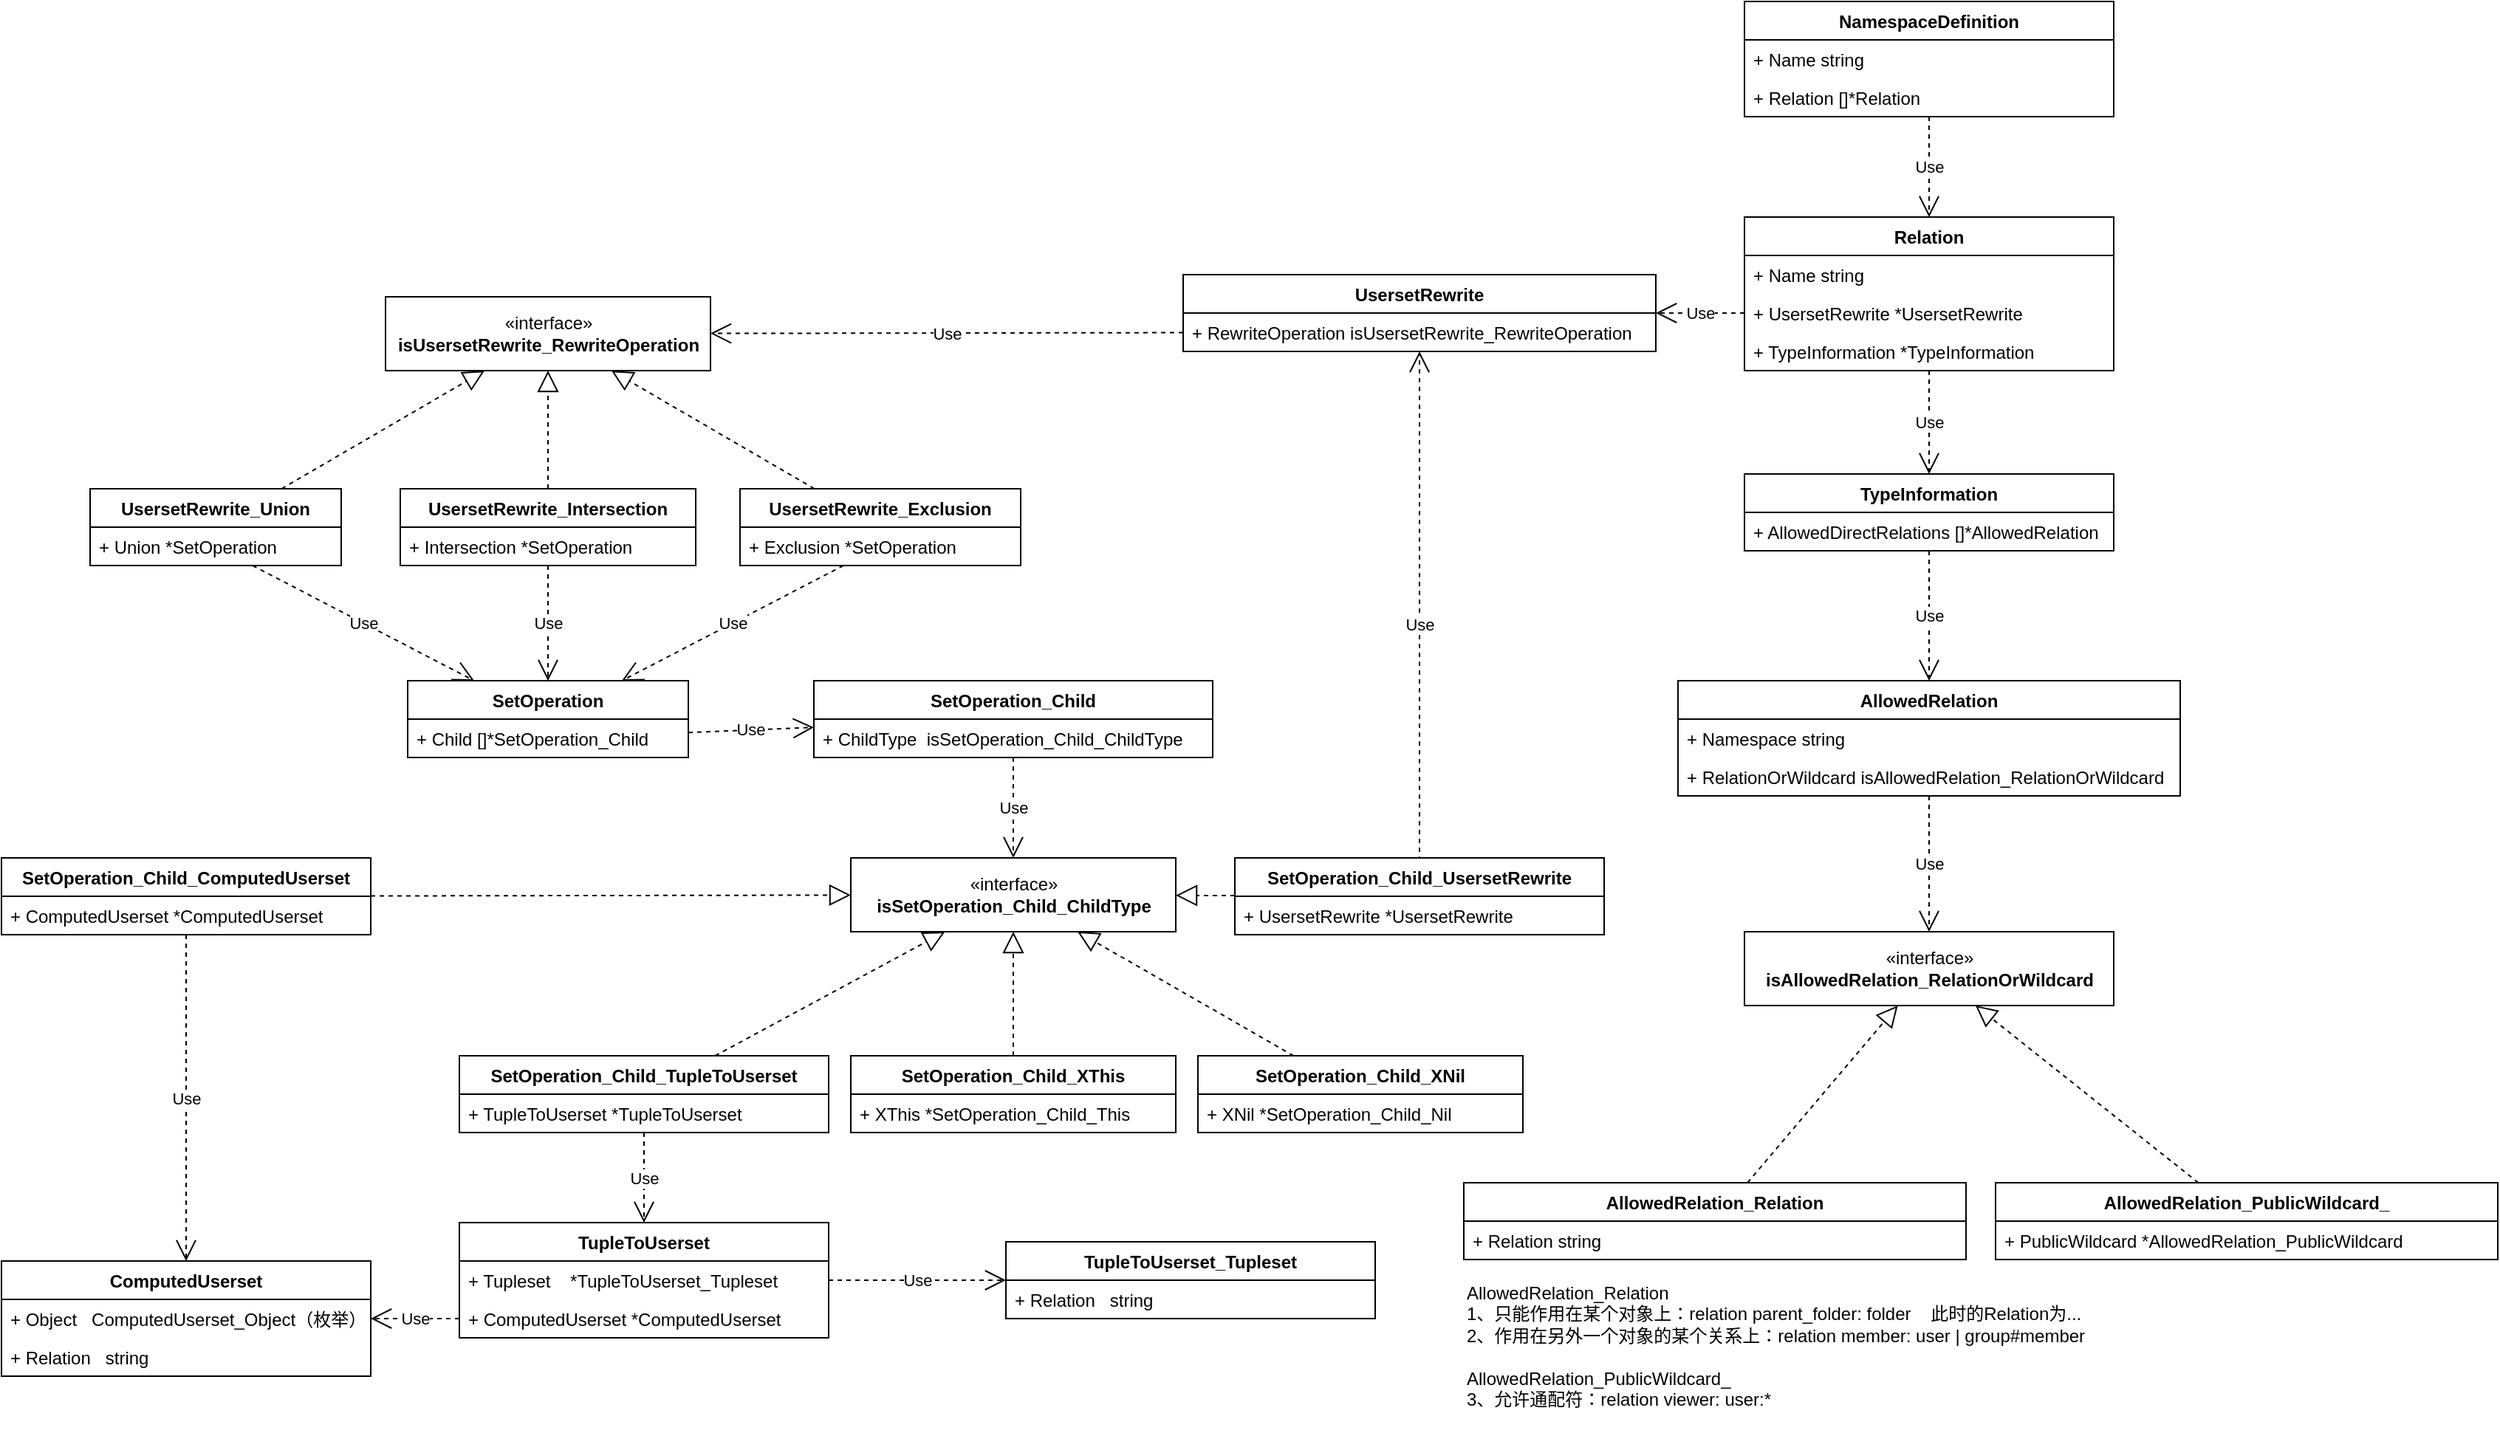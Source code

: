 <mxfile version="21.6.9" type="github">
  <diagram name="Page-1" id="q55UtAsxOrIb8_m2e40U">
    <mxGraphModel dx="2373" dy="839" grid="1" gridSize="10" guides="1" tooltips="1" connect="1" arrows="1" fold="1" page="1" pageScale="1" pageWidth="827" pageHeight="1169" math="0" shadow="0">
      <root>
        <mxCell id="0" />
        <mxCell id="1" parent="0" />
        <mxCell id="CGFn5zc17e2OIwfzoAjE-10" value="«interface»&lt;br&gt;&lt;b&gt;isUsersetRewrite_RewriteOperation&lt;/b&gt;" style="html=1;" parent="1" vertex="1">
          <mxGeometry x="-70" y="600" width="220" height="50" as="geometry" />
        </mxCell>
        <mxCell id="CGFn5zc17e2OIwfzoAjE-11" value="UsersetRewrite_Union" style="swimlane;fontStyle=1;align=center;verticalAlign=top;childLayout=stackLayout;horizontal=1;startSize=26;horizontalStack=0;resizeParent=1;resizeParentMax=0;resizeLast=0;collapsible=1;marginBottom=0;" parent="1" vertex="1">
          <mxGeometry x="-270" y="730" width="170" height="52" as="geometry" />
        </mxCell>
        <mxCell id="CGFn5zc17e2OIwfzoAjE-12" value="+ Union *SetOperation" style="text;strokeColor=none;fillColor=none;align=left;verticalAlign=top;spacingLeft=4;spacingRight=4;overflow=hidden;rotatable=0;points=[[0,0.5],[1,0.5]];portConstraint=eastwest;" parent="CGFn5zc17e2OIwfzoAjE-11" vertex="1">
          <mxGeometry y="26" width="170" height="26" as="geometry" />
        </mxCell>
        <mxCell id="CGFn5zc17e2OIwfzoAjE-13" value="" style="endArrow=block;dashed=1;endFill=0;endSize=12;html=1;" parent="1" source="CGFn5zc17e2OIwfzoAjE-11" target="CGFn5zc17e2OIwfzoAjE-10" edge="1">
          <mxGeometry width="160" relative="1" as="geometry">
            <mxPoint x="-170" y="650" as="sourcePoint" />
            <mxPoint x="-10" y="650" as="targetPoint" />
          </mxGeometry>
        </mxCell>
        <mxCell id="CGFn5zc17e2OIwfzoAjE-14" value="" style="endArrow=block;dashed=1;endFill=0;endSize=12;html=1;" parent="1" source="CGFn5zc17e2OIwfzoAjE-39" target="CGFn5zc17e2OIwfzoAjE-10" edge="1">
          <mxGeometry width="160" relative="1" as="geometry">
            <mxPoint x="-130.373" y="740" as="sourcePoint" />
            <mxPoint x="127.09" y="590" as="targetPoint" />
          </mxGeometry>
        </mxCell>
        <mxCell id="CGFn5zc17e2OIwfzoAjE-15" value="" style="endArrow=block;dashed=1;endFill=0;endSize=12;html=1;" parent="1" source="CGFn5zc17e2OIwfzoAjE-41" target="CGFn5zc17e2OIwfzoAjE-10" edge="1">
          <mxGeometry width="160" relative="1" as="geometry">
            <mxPoint x="-120.373" y="750" as="sourcePoint" />
            <mxPoint x="137.09" y="600" as="targetPoint" />
          </mxGeometry>
        </mxCell>
        <mxCell id="CGFn5zc17e2OIwfzoAjE-16" value="Use" style="endArrow=open;endSize=12;dashed=1;html=1;" parent="1" source="CGFn5zc17e2OIwfzoAjE-42" target="CGFn5zc17e2OIwfzoAjE-43" edge="1">
          <mxGeometry width="160" relative="1" as="geometry">
            <mxPoint x="500" y="860" as="sourcePoint" />
            <mxPoint x="660" y="860" as="targetPoint" />
          </mxGeometry>
        </mxCell>
        <mxCell id="CGFn5zc17e2OIwfzoAjE-17" value="Use" style="endArrow=open;endSize=12;dashed=1;html=1;" parent="1" source="CGFn5zc17e2OIwfzoAjE-44" target="CGFn5zc17e2OIwfzoAjE-54" edge="1">
          <mxGeometry width="160" relative="1" as="geometry">
            <mxPoint x="365" y="902" as="sourcePoint" />
            <mxPoint x="365" y="970" as="targetPoint" />
          </mxGeometry>
        </mxCell>
        <mxCell id="CGFn5zc17e2OIwfzoAjE-18" value="«interface»&lt;br&gt;&lt;b&gt;isSetOperation_Child_ChildType&lt;/b&gt;" style="html=1;" parent="1" vertex="1">
          <mxGeometry x="245" y="980" width="220" height="50" as="geometry" />
        </mxCell>
        <mxCell id="CGFn5zc17e2OIwfzoAjE-19" value="Use" style="endArrow=open;endSize=12;dashed=1;html=1;" parent="1" source="CGFn5zc17e2OIwfzoAjE-55" target="CGFn5zc17e2OIwfzoAjE-18" edge="1">
          <mxGeometry width="160" relative="1" as="geometry">
            <mxPoint x="705" y="909" as="sourcePoint" />
            <mxPoint x="705" y="977" as="targetPoint" />
          </mxGeometry>
        </mxCell>
        <mxCell id="CGFn5zc17e2OIwfzoAjE-20" value="" style="endArrow=block;dashed=1;endFill=0;endSize=12;html=1;" parent="1" source="CGFn5zc17e2OIwfzoAjE-56" target="CGFn5zc17e2OIwfzoAjE-18" edge="1">
          <mxGeometry width="160" relative="1" as="geometry">
            <mxPoint x="207.654" y="737" as="sourcePoint" />
            <mxPoint x="408.602" y="577" as="targetPoint" />
          </mxGeometry>
        </mxCell>
        <mxCell id="CGFn5zc17e2OIwfzoAjE-21" value="" style="endArrow=block;dashed=1;endFill=0;endSize=12;html=1;" parent="1" source="CGFn5zc17e2OIwfzoAjE-66" target="CGFn5zc17e2OIwfzoAjE-18" edge="1">
          <mxGeometry width="160" relative="1" as="geometry">
            <mxPoint x="217.654" y="747" as="sourcePoint" />
            <mxPoint x="344.103" y="1041" as="targetPoint" />
          </mxGeometry>
        </mxCell>
        <mxCell id="CGFn5zc17e2OIwfzoAjE-22" value="" style="endArrow=block;dashed=1;endFill=0;endSize=12;html=1;" parent="1" source="CGFn5zc17e2OIwfzoAjE-58" target="CGFn5zc17e2OIwfzoAjE-18" edge="1">
          <mxGeometry width="160" relative="1" as="geometry">
            <mxPoint x="227.654" y="757" as="sourcePoint" />
            <mxPoint x="354.103" y="1051" as="targetPoint" />
          </mxGeometry>
        </mxCell>
        <mxCell id="CGFn5zc17e2OIwfzoAjE-23" value="" style="endArrow=block;dashed=1;endFill=0;endSize=12;html=1;" parent="1" source="CGFn5zc17e2OIwfzoAjE-49" target="CGFn5zc17e2OIwfzoAjE-18" edge="1">
          <mxGeometry width="160" relative="1" as="geometry">
            <mxPoint x="237.654" y="767" as="sourcePoint" />
            <mxPoint x="364.103" y="1061" as="targetPoint" />
          </mxGeometry>
        </mxCell>
        <mxCell id="CGFn5zc17e2OIwfzoAjE-24" value="" style="endArrow=block;dashed=1;endFill=0;endSize=12;html=1;" parent="1" source="CGFn5zc17e2OIwfzoAjE-68" target="CGFn5zc17e2OIwfzoAjE-18" edge="1">
          <mxGeometry width="160" relative="1" as="geometry">
            <mxPoint x="247.654" y="777" as="sourcePoint" />
            <mxPoint x="374.103" y="1071" as="targetPoint" />
          </mxGeometry>
        </mxCell>
        <mxCell id="CGFn5zc17e2OIwfzoAjE-25" value="Use" style="endArrow=open;endSize=12;dashed=1;html=1;" parent="1" source="CGFn5zc17e2OIwfzoAjE-67" target="CGFn5zc17e2OIwfzoAjE-63" edge="1">
          <mxGeometry width="160" relative="1" as="geometry">
            <mxPoint x="155" y="922" as="sourcePoint" />
            <mxPoint x="155" y="991" as="targetPoint" />
          </mxGeometry>
        </mxCell>
        <mxCell id="CGFn5zc17e2OIwfzoAjE-26" value="Use" style="endArrow=open;endSize=12;dashed=1;html=1;" parent="1" source="CGFn5zc17e2OIwfzoAjE-62" target="CGFn5zc17e2OIwfzoAjE-63" edge="1">
          <mxGeometry width="160" relative="1" as="geometry">
            <mxPoint x="-115" y="1176" as="sourcePoint" />
            <mxPoint x="-115" y="1237" as="targetPoint" />
          </mxGeometry>
        </mxCell>
        <mxCell id="CGFn5zc17e2OIwfzoAjE-27" value="Use" style="endArrow=open;endSize=12;dashed=1;html=1;" parent="1" source="CGFn5zc17e2OIwfzoAjE-59" target="CGFn5zc17e2OIwfzoAjE-60" edge="1">
          <mxGeometry width="160" relative="1" as="geometry">
            <mxPoint x="-115" y="1176" as="sourcePoint" />
            <mxPoint x="-115" y="1315" as="targetPoint" />
          </mxGeometry>
        </mxCell>
        <mxCell id="CGFn5zc17e2OIwfzoAjE-28" value="Use" style="endArrow=open;endSize=12;dashed=1;html=1;" parent="1" source="CGFn5zc17e2OIwfzoAjE-50" target="CGFn5zc17e2OIwfzoAjE-37" edge="1">
          <mxGeometry width="160" relative="1" as="geometry">
            <mxPoint x="55" y="925" as="sourcePoint" />
            <mxPoint x="55" y="994" as="targetPoint" />
          </mxGeometry>
        </mxCell>
        <mxCell id="CGFn5zc17e2OIwfzoAjE-29" value="Use" style="endArrow=open;endSize=12;dashed=1;html=1;" parent="1" source="CGFn5zc17e2OIwfzoAjE-61" target="CGFn5zc17e2OIwfzoAjE-35" edge="1">
          <mxGeometry width="160" relative="1" as="geometry">
            <mxPoint x="127.742" y="1315" as="sourcePoint" />
            <mxPoint x="-23.226" y="1387" as="targetPoint" />
          </mxGeometry>
        </mxCell>
        <mxCell id="CGFn5zc17e2OIwfzoAjE-30" value="Use" style="endArrow=open;endSize=12;dashed=1;html=1;" parent="1" source="CGFn5zc17e2OIwfzoAjE-38" target="CGFn5zc17e2OIwfzoAjE-10" edge="1">
          <mxGeometry width="160" relative="1" as="geometry">
            <mxPoint x="565" y="1153" as="sourcePoint" />
            <mxPoint x="565" y="660" as="targetPoint" />
          </mxGeometry>
        </mxCell>
        <mxCell id="CGFn5zc17e2OIwfzoAjE-31" value="Use" style="endArrow=open;endSize=12;dashed=1;html=1;" parent="1" source="CGFn5zc17e2OIwfzoAjE-47" target="CGFn5zc17e2OIwfzoAjE-37" edge="1">
          <mxGeometry width="160" relative="1" as="geometry">
            <mxPoint x="405" y="634.337" as="sourcePoint" />
            <mxPoint x="200" y="634.768" as="targetPoint" />
          </mxGeometry>
        </mxCell>
        <mxCell id="CGFn5zc17e2OIwfzoAjE-32" value="Use" style="endArrow=open;endSize=12;dashed=1;html=1;" parent="1" source="CGFn5zc17e2OIwfzoAjE-53" target="CGFn5zc17e2OIwfzoAjE-45" edge="1">
          <mxGeometry width="160" relative="1" as="geometry">
            <mxPoint x="837" y="621" as="sourcePoint" />
            <mxPoint x="725" y="621" as="targetPoint" />
          </mxGeometry>
        </mxCell>
        <mxCell id="CGFn5zc17e2OIwfzoAjE-33" value="Use" style="endArrow=open;endSize=12;dashed=1;html=1;" parent="1" source="CGFn5zc17e2OIwfzoAjE-40" target="CGFn5zc17e2OIwfzoAjE-43" edge="1">
          <mxGeometry width="160" relative="1" as="geometry">
            <mxPoint x="355" y="792" as="sourcePoint" />
            <mxPoint x="355" y="860" as="targetPoint" />
          </mxGeometry>
        </mxCell>
        <mxCell id="CGFn5zc17e2OIwfzoAjE-34" value="Use" style="endArrow=open;endSize=12;dashed=1;html=1;" parent="1" source="CGFn5zc17e2OIwfzoAjE-12" target="CGFn5zc17e2OIwfzoAjE-43" edge="1">
          <mxGeometry width="160" relative="1" as="geometry">
            <mxPoint x="122.196" y="792" as="sourcePoint" />
            <mxPoint x="290.607" y="860" as="targetPoint" />
          </mxGeometry>
        </mxCell>
        <mxCell id="CGFn5zc17e2OIwfzoAjE-35" value="TupleToUserset_Tupleset" style="swimlane;fontStyle=1;align=center;verticalAlign=top;childLayout=stackLayout;horizontal=1;startSize=26;horizontalStack=0;resizeParent=1;resizeParentMax=0;resizeLast=0;collapsible=1;marginBottom=0;" parent="1" vertex="1">
          <mxGeometry x="350" y="1240" width="250" height="52" as="geometry" />
        </mxCell>
        <mxCell id="CGFn5zc17e2OIwfzoAjE-36" value="+ Relation   string" style="text;strokeColor=none;fillColor=none;align=left;verticalAlign=top;spacingLeft=4;spacingRight=4;overflow=hidden;rotatable=0;points=[[0,0.5],[1,0.5]];portConstraint=eastwest;" parent="CGFn5zc17e2OIwfzoAjE-35" vertex="1">
          <mxGeometry y="26" width="250" height="26" as="geometry" />
        </mxCell>
        <mxCell id="CGFn5zc17e2OIwfzoAjE-37" value="UsersetRewrite" style="swimlane;fontStyle=1;align=center;verticalAlign=top;childLayout=stackLayout;horizontal=1;startSize=26;horizontalStack=0;resizeParent=1;resizeParentMax=0;resizeLast=0;collapsible=1;marginBottom=0;" parent="1" vertex="1">
          <mxGeometry x="470" y="585" width="320" height="52" as="geometry" />
        </mxCell>
        <mxCell id="CGFn5zc17e2OIwfzoAjE-38" value="+ RewriteOperation isUsersetRewrite_RewriteOperation" style="text;strokeColor=none;fillColor=none;align=left;verticalAlign=top;spacingLeft=4;spacingRight=4;overflow=hidden;rotatable=0;points=[[0,0.5],[1,0.5]];portConstraint=eastwest;" parent="CGFn5zc17e2OIwfzoAjE-37" vertex="1">
          <mxGeometry y="26" width="320" height="26" as="geometry" />
        </mxCell>
        <mxCell id="CGFn5zc17e2OIwfzoAjE-39" value="UsersetRewrite_Intersection" style="swimlane;fontStyle=1;align=center;verticalAlign=top;childLayout=stackLayout;horizontal=1;startSize=26;horizontalStack=0;resizeParent=1;resizeParentMax=0;resizeLast=0;collapsible=1;marginBottom=0;" parent="1" vertex="1">
          <mxGeometry x="-60" y="730" width="200" height="52" as="geometry" />
        </mxCell>
        <mxCell id="CGFn5zc17e2OIwfzoAjE-40" value="+ Intersection *SetOperation" style="text;strokeColor=none;fillColor=none;align=left;verticalAlign=top;spacingLeft=4;spacingRight=4;overflow=hidden;rotatable=0;points=[[0,0.5],[1,0.5]];portConstraint=eastwest;" parent="CGFn5zc17e2OIwfzoAjE-39" vertex="1">
          <mxGeometry y="26" width="200" height="26" as="geometry" />
        </mxCell>
        <mxCell id="CGFn5zc17e2OIwfzoAjE-41" value="UsersetRewrite_Exclusion" style="swimlane;fontStyle=1;align=center;verticalAlign=top;childLayout=stackLayout;horizontal=1;startSize=26;horizontalStack=0;resizeParent=1;resizeParentMax=0;resizeLast=0;collapsible=1;marginBottom=0;" parent="1" vertex="1">
          <mxGeometry x="170" y="730" width="190" height="52" as="geometry" />
        </mxCell>
        <mxCell id="CGFn5zc17e2OIwfzoAjE-42" value="+ Exclusion *SetOperation" style="text;strokeColor=none;fillColor=none;align=left;verticalAlign=top;spacingLeft=4;spacingRight=4;overflow=hidden;rotatable=0;points=[[0,0.5],[1,0.5]];portConstraint=eastwest;" parent="CGFn5zc17e2OIwfzoAjE-41" vertex="1">
          <mxGeometry y="26" width="190" height="26" as="geometry" />
        </mxCell>
        <mxCell id="CGFn5zc17e2OIwfzoAjE-43" value="SetOperation" style="swimlane;fontStyle=1;align=center;verticalAlign=top;childLayout=stackLayout;horizontal=1;startSize=26;horizontalStack=0;resizeParent=1;resizeParentMax=0;resizeLast=0;collapsible=1;marginBottom=0;" parent="1" vertex="1">
          <mxGeometry x="-55" y="860" width="190" height="52" as="geometry" />
        </mxCell>
        <mxCell id="CGFn5zc17e2OIwfzoAjE-44" value="+ Child []*SetOperation_Child" style="text;strokeColor=none;fillColor=none;align=left;verticalAlign=top;spacingLeft=4;spacingRight=4;overflow=hidden;rotatable=0;points=[[0,0.5],[1,0.5]];portConstraint=eastwest;" parent="CGFn5zc17e2OIwfzoAjE-43" vertex="1">
          <mxGeometry y="26" width="190" height="26" as="geometry" />
        </mxCell>
        <mxCell id="CGFn5zc17e2OIwfzoAjE-45" value="Relation" style="swimlane;fontStyle=1;align=center;verticalAlign=top;childLayout=stackLayout;horizontal=1;startSize=26;horizontalStack=0;resizeParent=1;resizeParentMax=0;resizeLast=0;collapsible=1;marginBottom=0;" parent="1" vertex="1">
          <mxGeometry x="850" y="546" width="250" height="104" as="geometry" />
        </mxCell>
        <mxCell id="CGFn5zc17e2OIwfzoAjE-46" value="+ Name string" style="text;strokeColor=none;fillColor=none;align=left;verticalAlign=top;spacingLeft=4;spacingRight=4;overflow=hidden;rotatable=0;points=[[0,0.5],[1,0.5]];portConstraint=eastwest;" parent="CGFn5zc17e2OIwfzoAjE-45" vertex="1">
          <mxGeometry y="26" width="250" height="26" as="geometry" />
        </mxCell>
        <mxCell id="CGFn5zc17e2OIwfzoAjE-47" value="+ UsersetRewrite *UsersetRewrite" style="text;strokeColor=none;fillColor=none;align=left;verticalAlign=top;spacingLeft=4;spacingRight=4;overflow=hidden;rotatable=0;points=[[0,0.5],[1,0.5]];portConstraint=eastwest;" parent="CGFn5zc17e2OIwfzoAjE-45" vertex="1">
          <mxGeometry y="52" width="250" height="26" as="geometry" />
        </mxCell>
        <mxCell id="CGFn5zc17e2OIwfzoAjE-48" value="+ TypeInformation *TypeInformation" style="text;strokeColor=none;fillColor=none;align=left;verticalAlign=top;spacingLeft=4;spacingRight=4;overflow=hidden;rotatable=0;points=[[0,0.5],[1,0.5]];portConstraint=eastwest;" parent="CGFn5zc17e2OIwfzoAjE-45" vertex="1">
          <mxGeometry y="78" width="250" height="26" as="geometry" />
        </mxCell>
        <mxCell id="CGFn5zc17e2OIwfzoAjE-49" value="SetOperation_Child_UsersetRewrite" style="swimlane;fontStyle=1;align=center;verticalAlign=top;childLayout=stackLayout;horizontal=1;startSize=26;horizontalStack=0;resizeParent=1;resizeParentMax=0;resizeLast=0;collapsible=1;marginBottom=0;" parent="1" vertex="1">
          <mxGeometry x="505" y="980" width="250" height="52" as="geometry" />
        </mxCell>
        <mxCell id="CGFn5zc17e2OIwfzoAjE-50" value="+ UsersetRewrite *UsersetRewrite" style="text;strokeColor=none;fillColor=none;align=left;verticalAlign=top;spacingLeft=4;spacingRight=4;overflow=hidden;rotatable=0;points=[[0,0.5],[1,0.5]];portConstraint=eastwest;" parent="CGFn5zc17e2OIwfzoAjE-49" vertex="1">
          <mxGeometry y="26" width="250" height="26" as="geometry" />
        </mxCell>
        <mxCell id="CGFn5zc17e2OIwfzoAjE-51" value="NamespaceDefinition" style="swimlane;fontStyle=1;align=center;verticalAlign=top;childLayout=stackLayout;horizontal=1;startSize=26;horizontalStack=0;resizeParent=1;resizeParentMax=0;resizeLast=0;collapsible=1;marginBottom=0;" parent="1" vertex="1">
          <mxGeometry x="850" y="400" width="250" height="78" as="geometry" />
        </mxCell>
        <mxCell id="CGFn5zc17e2OIwfzoAjE-52" value="+ Name string" style="text;strokeColor=none;fillColor=none;align=left;verticalAlign=top;spacingLeft=4;spacingRight=4;overflow=hidden;rotatable=0;points=[[0,0.5],[1,0.5]];portConstraint=eastwest;" parent="CGFn5zc17e2OIwfzoAjE-51" vertex="1">
          <mxGeometry y="26" width="250" height="26" as="geometry" />
        </mxCell>
        <mxCell id="CGFn5zc17e2OIwfzoAjE-53" value="+ Relation []*Relation" style="text;strokeColor=none;fillColor=none;align=left;verticalAlign=top;spacingLeft=4;spacingRight=4;overflow=hidden;rotatable=0;points=[[0,0.5],[1,0.5]];portConstraint=eastwest;" parent="CGFn5zc17e2OIwfzoAjE-51" vertex="1">
          <mxGeometry y="52" width="250" height="26" as="geometry" />
        </mxCell>
        <mxCell id="CGFn5zc17e2OIwfzoAjE-54" value="SetOperation_Child" style="swimlane;fontStyle=1;align=center;verticalAlign=top;childLayout=stackLayout;horizontal=1;startSize=26;horizontalStack=0;resizeParent=1;resizeParentMax=0;resizeLast=0;collapsible=1;marginBottom=0;" parent="1" vertex="1">
          <mxGeometry x="220" y="860" width="270" height="52" as="geometry" />
        </mxCell>
        <mxCell id="CGFn5zc17e2OIwfzoAjE-55" value="+ ChildType  isSetOperation_Child_ChildType" style="text;strokeColor=none;fillColor=none;align=left;verticalAlign=top;spacingLeft=4;spacingRight=4;overflow=hidden;rotatable=0;points=[[0,0.5],[1,0.5]];portConstraint=eastwest;" parent="CGFn5zc17e2OIwfzoAjE-54" vertex="1">
          <mxGeometry y="26" width="270" height="26" as="geometry" />
        </mxCell>
        <mxCell id="CGFn5zc17e2OIwfzoAjE-56" value="SetOperation_Child_XThis" style="swimlane;fontStyle=1;align=center;verticalAlign=top;childLayout=stackLayout;horizontal=1;startSize=26;horizontalStack=0;resizeParent=1;resizeParentMax=0;resizeLast=0;collapsible=1;marginBottom=0;" parent="1" vertex="1">
          <mxGeometry x="245" y="1114" width="220" height="52" as="geometry" />
        </mxCell>
        <mxCell id="CGFn5zc17e2OIwfzoAjE-57" value="+ XThis *SetOperation_Child_This" style="text;strokeColor=none;fillColor=none;align=left;verticalAlign=top;spacingLeft=4;spacingRight=4;overflow=hidden;rotatable=0;points=[[0,0.5],[1,0.5]];portConstraint=eastwest;" parent="CGFn5zc17e2OIwfzoAjE-56" vertex="1">
          <mxGeometry y="26" width="220" height="26" as="geometry" />
        </mxCell>
        <mxCell id="CGFn5zc17e2OIwfzoAjE-58" value="SetOperation_Child_TupleToUserset" style="swimlane;fontStyle=1;align=center;verticalAlign=top;childLayout=stackLayout;horizontal=1;startSize=26;horizontalStack=0;resizeParent=1;resizeParentMax=0;resizeLast=0;collapsible=1;marginBottom=0;" parent="1" vertex="1">
          <mxGeometry x="-20" y="1114" width="250" height="52" as="geometry" />
        </mxCell>
        <mxCell id="CGFn5zc17e2OIwfzoAjE-59" value="+ TupleToUserset *TupleToUserset" style="text;strokeColor=none;fillColor=none;align=left;verticalAlign=top;spacingLeft=4;spacingRight=4;overflow=hidden;rotatable=0;points=[[0,0.5],[1,0.5]];portConstraint=eastwest;" parent="CGFn5zc17e2OIwfzoAjE-58" vertex="1">
          <mxGeometry y="26" width="250" height="26" as="geometry" />
        </mxCell>
        <mxCell id="CGFn5zc17e2OIwfzoAjE-60" value="TupleToUserset" style="swimlane;fontStyle=1;align=center;verticalAlign=top;childLayout=stackLayout;horizontal=1;startSize=26;horizontalStack=0;resizeParent=1;resizeParentMax=0;resizeLast=0;collapsible=1;marginBottom=0;" parent="1" vertex="1">
          <mxGeometry x="-20" y="1227" width="250" height="78" as="geometry" />
        </mxCell>
        <mxCell id="CGFn5zc17e2OIwfzoAjE-61" value="+ Tupleset    *TupleToUserset_Tupleset" style="text;strokeColor=none;fillColor=none;align=left;verticalAlign=top;spacingLeft=4;spacingRight=4;overflow=hidden;rotatable=0;points=[[0,0.5],[1,0.5]];portConstraint=eastwest;" parent="CGFn5zc17e2OIwfzoAjE-60" vertex="1">
          <mxGeometry y="26" width="250" height="26" as="geometry" />
        </mxCell>
        <mxCell id="CGFn5zc17e2OIwfzoAjE-62" value="+ ComputedUserset *ComputedUserset" style="text;strokeColor=none;fillColor=none;align=left;verticalAlign=top;spacingLeft=4;spacingRight=4;overflow=hidden;rotatable=0;points=[[0,0.5],[1,0.5]];portConstraint=eastwest;" parent="CGFn5zc17e2OIwfzoAjE-60" vertex="1">
          <mxGeometry y="52" width="250" height="26" as="geometry" />
        </mxCell>
        <mxCell id="CGFn5zc17e2OIwfzoAjE-63" value="ComputedUserset" style="swimlane;fontStyle=1;align=center;verticalAlign=top;childLayout=stackLayout;horizontal=1;startSize=26;horizontalStack=0;resizeParent=1;resizeParentMax=0;resizeLast=0;collapsible=1;marginBottom=0;" parent="1" vertex="1">
          <mxGeometry x="-330" y="1253" width="250" height="78" as="geometry" />
        </mxCell>
        <mxCell id="CGFn5zc17e2OIwfzoAjE-64" value="+ Object   ComputedUserset_Object（枚举）" style="text;strokeColor=none;fillColor=none;align=left;verticalAlign=top;spacingLeft=4;spacingRight=4;overflow=hidden;rotatable=0;points=[[0,0.5],[1,0.5]];portConstraint=eastwest;" parent="CGFn5zc17e2OIwfzoAjE-63" vertex="1">
          <mxGeometry y="26" width="250" height="26" as="geometry" />
        </mxCell>
        <mxCell id="CGFn5zc17e2OIwfzoAjE-65" value="+ Relation   string" style="text;strokeColor=none;fillColor=none;align=left;verticalAlign=top;spacingLeft=4;spacingRight=4;overflow=hidden;rotatable=0;points=[[0,0.5],[1,0.5]];portConstraint=eastwest;" parent="CGFn5zc17e2OIwfzoAjE-63" vertex="1">
          <mxGeometry y="52" width="250" height="26" as="geometry" />
        </mxCell>
        <mxCell id="CGFn5zc17e2OIwfzoAjE-66" value="SetOperation_Child_ComputedUserset" style="swimlane;fontStyle=1;align=center;verticalAlign=top;childLayout=stackLayout;horizontal=1;startSize=26;horizontalStack=0;resizeParent=1;resizeParentMax=0;resizeLast=0;collapsible=1;marginBottom=0;" parent="1" vertex="1">
          <mxGeometry x="-330" y="980" width="250" height="52" as="geometry" />
        </mxCell>
        <mxCell id="CGFn5zc17e2OIwfzoAjE-67" value="+ ComputedUserset *ComputedUserset" style="text;strokeColor=none;fillColor=none;align=left;verticalAlign=top;spacingLeft=4;spacingRight=4;overflow=hidden;rotatable=0;points=[[0,0.5],[1,0.5]];portConstraint=eastwest;" parent="CGFn5zc17e2OIwfzoAjE-66" vertex="1">
          <mxGeometry y="26" width="250" height="26" as="geometry" />
        </mxCell>
        <mxCell id="CGFn5zc17e2OIwfzoAjE-68" value="SetOperation_Child_XNil" style="swimlane;fontStyle=1;align=center;verticalAlign=top;childLayout=stackLayout;horizontal=1;startSize=26;horizontalStack=0;resizeParent=1;resizeParentMax=0;resizeLast=0;collapsible=1;marginBottom=0;" parent="1" vertex="1">
          <mxGeometry x="480" y="1114" width="220" height="52" as="geometry" />
        </mxCell>
        <mxCell id="CGFn5zc17e2OIwfzoAjE-69" value="+ XNil *SetOperation_Child_Nil" style="text;strokeColor=none;fillColor=none;align=left;verticalAlign=top;spacingLeft=4;spacingRight=4;overflow=hidden;rotatable=0;points=[[0,0.5],[1,0.5]];portConstraint=eastwest;" parent="CGFn5zc17e2OIwfzoAjE-68" vertex="1">
          <mxGeometry y="26" width="220" height="26" as="geometry" />
        </mxCell>
        <mxCell id="CGFn5zc17e2OIwfzoAjE-70" value="TypeInformation" style="swimlane;fontStyle=1;align=center;verticalAlign=top;childLayout=stackLayout;horizontal=1;startSize=26;horizontalStack=0;resizeParent=1;resizeParentMax=0;resizeLast=0;collapsible=1;marginBottom=0;" parent="1" vertex="1">
          <mxGeometry x="850" y="720" width="250" height="52" as="geometry" />
        </mxCell>
        <mxCell id="CGFn5zc17e2OIwfzoAjE-71" value="+ AllowedDirectRelations []*AllowedRelation" style="text;strokeColor=none;fillColor=none;align=left;verticalAlign=top;spacingLeft=4;spacingRight=4;overflow=hidden;rotatable=0;points=[[0,0.5],[1,0.5]];portConstraint=eastwest;" parent="CGFn5zc17e2OIwfzoAjE-70" vertex="1">
          <mxGeometry y="26" width="250" height="26" as="geometry" />
        </mxCell>
        <mxCell id="CGFn5zc17e2OIwfzoAjE-74" value="Use" style="endArrow=open;endSize=12;dashed=1;html=1;" parent="1" source="CGFn5zc17e2OIwfzoAjE-48" target="CGFn5zc17e2OIwfzoAjE-70" edge="1">
          <mxGeometry width="160" relative="1" as="geometry">
            <mxPoint x="985" y="488" as="sourcePoint" />
            <mxPoint x="985" y="556" as="targetPoint" />
          </mxGeometry>
        </mxCell>
        <mxCell id="CGFn5zc17e2OIwfzoAjE-76" value="AllowedRelation" style="swimlane;fontStyle=1;align=center;verticalAlign=top;childLayout=stackLayout;horizontal=1;startSize=26;horizontalStack=0;resizeParent=1;resizeParentMax=0;resizeLast=0;collapsible=1;marginBottom=0;" parent="1" vertex="1">
          <mxGeometry x="805" y="860" width="340" height="78" as="geometry" />
        </mxCell>
        <mxCell id="CGFn5zc17e2OIwfzoAjE-77" value="+ Namespace string" style="text;strokeColor=none;fillColor=none;align=left;verticalAlign=top;spacingLeft=4;spacingRight=4;overflow=hidden;rotatable=0;points=[[0,0.5],[1,0.5]];portConstraint=eastwest;" parent="CGFn5zc17e2OIwfzoAjE-76" vertex="1">
          <mxGeometry y="26" width="340" height="26" as="geometry" />
        </mxCell>
        <mxCell id="CGFn5zc17e2OIwfzoAjE-78" value="+ RelationOrWildcard isAllowedRelation_RelationOrWildcard" style="text;strokeColor=none;fillColor=none;align=left;verticalAlign=top;spacingLeft=4;spacingRight=4;overflow=hidden;rotatable=0;points=[[0,0.5],[1,0.5]];portConstraint=eastwest;" parent="CGFn5zc17e2OIwfzoAjE-76" vertex="1">
          <mxGeometry y="52" width="340" height="26" as="geometry" />
        </mxCell>
        <mxCell id="CGFn5zc17e2OIwfzoAjE-80" value="«interface»&lt;br&gt;&lt;b&gt;isAllowedRelation_RelationOrWildcard&lt;/b&gt;" style="html=1;" parent="1" vertex="1">
          <mxGeometry x="850" y="1030" width="250" height="50" as="geometry" />
        </mxCell>
        <mxCell id="CGFn5zc17e2OIwfzoAjE-81" value="Use" style="endArrow=open;endSize=12;dashed=1;html=1;" parent="1" source="CGFn5zc17e2OIwfzoAjE-71" target="CGFn5zc17e2OIwfzoAjE-76" edge="1">
          <mxGeometry width="160" relative="1" as="geometry">
            <mxPoint x="640" y="1016" as="sourcePoint" />
            <mxPoint x="640" y="647" as="targetPoint" />
          </mxGeometry>
        </mxCell>
        <mxCell id="CGFn5zc17e2OIwfzoAjE-82" value="AllowedRelation_Relation" style="swimlane;fontStyle=1;align=center;verticalAlign=top;childLayout=stackLayout;horizontal=1;startSize=26;horizontalStack=0;resizeParent=1;resizeParentMax=0;resizeLast=0;collapsible=1;marginBottom=0;" parent="1" vertex="1">
          <mxGeometry x="660" y="1200" width="340" height="52" as="geometry" />
        </mxCell>
        <mxCell id="CGFn5zc17e2OIwfzoAjE-83" value="+ Relation string" style="text;strokeColor=none;fillColor=none;align=left;verticalAlign=top;spacingLeft=4;spacingRight=4;overflow=hidden;rotatable=0;points=[[0,0.5],[1,0.5]];portConstraint=eastwest;" parent="CGFn5zc17e2OIwfzoAjE-82" vertex="1">
          <mxGeometry y="26" width="340" height="26" as="geometry" />
        </mxCell>
        <mxCell id="CGFn5zc17e2OIwfzoAjE-85" value="AllowedRelation_PublicWildcard_" style="swimlane;fontStyle=1;align=center;verticalAlign=top;childLayout=stackLayout;horizontal=1;startSize=26;horizontalStack=0;resizeParent=1;resizeParentMax=0;resizeLast=0;collapsible=1;marginBottom=0;" parent="1" vertex="1">
          <mxGeometry x="1020" y="1200" width="340" height="52" as="geometry" />
        </mxCell>
        <mxCell id="CGFn5zc17e2OIwfzoAjE-86" value="+ PublicWildcard *AllowedRelation_PublicWildcard" style="text;strokeColor=none;fillColor=none;align=left;verticalAlign=top;spacingLeft=4;spacingRight=4;overflow=hidden;rotatable=0;points=[[0,0.5],[1,0.5]];portConstraint=eastwest;" parent="CGFn5zc17e2OIwfzoAjE-85" vertex="1">
          <mxGeometry y="26" width="340" height="26" as="geometry" />
        </mxCell>
        <mxCell id="CGFn5zc17e2OIwfzoAjE-87" value="Use" style="endArrow=open;endSize=12;dashed=1;html=1;" parent="1" source="CGFn5zc17e2OIwfzoAjE-78" target="CGFn5zc17e2OIwfzoAjE-80" edge="1">
          <mxGeometry width="160" relative="1" as="geometry">
            <mxPoint x="845" y="1103" as="sourcePoint" />
            <mxPoint x="685" y="1048" as="targetPoint" />
          </mxGeometry>
        </mxCell>
        <mxCell id="CGFn5zc17e2OIwfzoAjE-89" value="" style="endArrow=block;dashed=1;endFill=0;endSize=12;html=1;" parent="1" source="CGFn5zc17e2OIwfzoAjE-82" target="CGFn5zc17e2OIwfzoAjE-80" edge="1">
          <mxGeometry width="160" relative="1" as="geometry">
            <mxPoint x="255" y="1302" as="sourcePoint" />
            <mxPoint x="109" y="1218" as="targetPoint" />
          </mxGeometry>
        </mxCell>
        <mxCell id="CGFn5zc17e2OIwfzoAjE-90" value="" style="endArrow=block;dashed=1;endFill=0;endSize=12;html=1;" parent="1" source="CGFn5zc17e2OIwfzoAjE-85" target="CGFn5zc17e2OIwfzoAjE-80" edge="1">
          <mxGeometry width="160" relative="1" as="geometry">
            <mxPoint x="848" y="1198" as="sourcePoint" />
            <mxPoint x="1001" y="1138" as="targetPoint" />
          </mxGeometry>
        </mxCell>
        <mxCell id="G3OQMjOVGdRczeFTgqwW-5" value="&lt;h1&gt;&lt;br&gt;&lt;/h1&gt;&lt;span style=&quot;border-color: var(--border-color);&quot;&gt;&lt;/span&gt;&lt;div&gt;&amp;nbsp;&lt;span style=&quot;background-color: initial; font-size: 12px; font-weight: normal;&quot;&gt;&lt;br&gt;&lt;/span&gt;&lt;/div&gt;" style="text;html=1;strokeColor=none;fillColor=none;spacing=5;spacingTop=-20;whiteSpace=wrap;overflow=hidden;rounded=0;" vertex="1" parent="1">
          <mxGeometry x="666" y="1253" width="484" height="127" as="geometry" />
        </mxCell>
        <mxCell id="G3OQMjOVGdRczeFTgqwW-8" value="AllowedRelation_Relation&#xa;1、只能作用在某个对象上：relation parent_folder: folder    此时的Relation为... &#xa;2、作用在另外一个对象的某个关系上：relation member: user | group#member &#xa;&#xa;AllowedRelation_PublicWildcard_&#xa;3、允许通配符：relation viewer: user:*" style="text;whiteSpace=wrap;" vertex="1" parent="1">
          <mxGeometry x="660" y="1261" width="440" height="99" as="geometry" />
        </mxCell>
      </root>
    </mxGraphModel>
  </diagram>
</mxfile>
